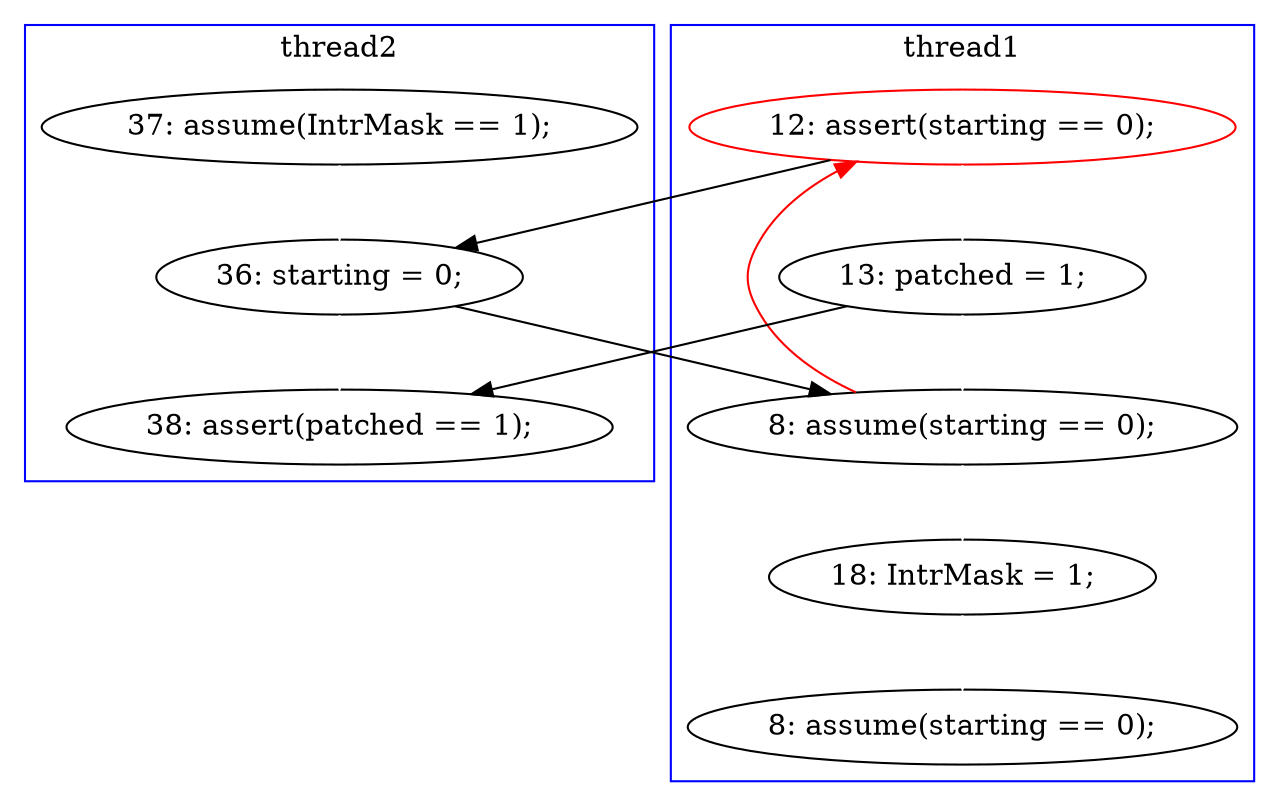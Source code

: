 digraph Counterexample {
	22 -> 25 [color = white, style = solid]
	14 -> 23 [color = black, style = solid, constraint = false]
	13 -> 21 [color = black, style = solid, constraint = false]
	21 -> 23 [color = white, style = solid]
	25 -> 31 [color = white, style = solid]
	22 -> 13 [color = red, style = solid, constraint = false]
	14 -> 22 [color = white, style = solid]
	13 -> 14 [color = white, style = solid]
	21 -> 22 [color = black, style = solid, constraint = false]
	20 -> 21 [color = white, style = solid]
	subgraph cluster2 {
		label = thread2
		color = blue
		21  [label = "36: starting = 0;"]
		20  [label = "37: assume(IntrMask == 1);"]
		23  [label = "38: assert(patched == 1);"]
	}
	subgraph cluster1 {
		label = thread1
		color = blue
		22  [label = "8: assume(starting == 0);"]
		31  [label = "8: assume(starting == 0);"]
		14  [label = "13: patched = 1;"]
		25  [label = "18: IntrMask = 1;"]
		13  [label = "12: assert(starting == 0);", color = red]
	}
}